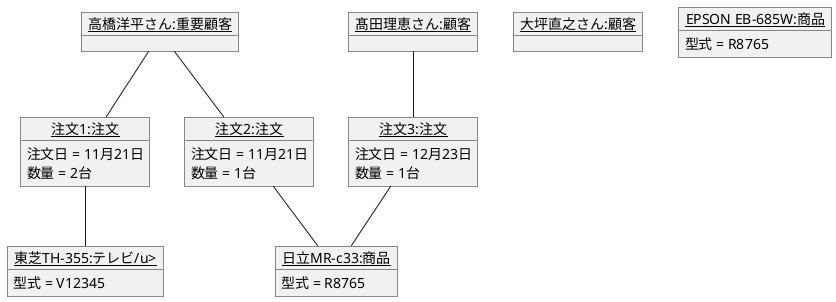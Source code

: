 @startuml 注文
object "<u>高橋洋平さん:重要顧客</u>" as c1{
}
object "<u>髙田理恵さん:顧客</u>" as c2{
}
object "<u>大坪直之さん:顧客</u>" as c3{
}

object "<u>注文1:注文</u>" as o1{
    注文日 = 11月21日
    数量 = 2台
}
object "<u>注文2:注文</u>" as o2{
    注文日 = 11月21日
    数量 = 1台
}
object "<u>注文3:注文</u>" as o3{
    注文日 = 12月23日
    数量 = 1台
}

object "<u>東芝TH-355:テレビ/u>" as p1{
    型式 = V12345
}
object "<u>日立MR-c33:商品</u>" as p2{
    型式 = R8765
}

object "<u>EPSON EB-685W:商品</u>" as p3{
    型式 = R8765
}
c1 -- o1
c1 -- o2
c2 -- o3

o1 -- p1
o2 -- p2
o3 -- p2
@enduml